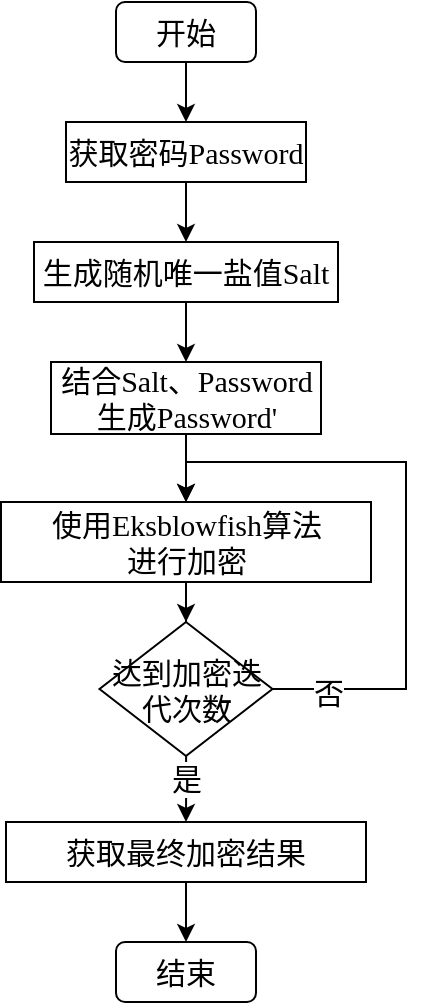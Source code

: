 <mxfile version="26.1.0">
  <diagram name="第 1 页" id="bvHiWAN2nZYwP-S__BpO">
    <mxGraphModel dx="530" dy="267" grid="1" gridSize="10" guides="1" tooltips="1" connect="1" arrows="1" fold="1" page="1" pageScale="1" pageWidth="827" pageHeight="1169" math="0" shadow="0">
      <root>
        <mxCell id="0" />
        <mxCell id="1" parent="0" />
        <mxCell id="Jep-8i6kxvov_q0YC4sI-16" style="edgeStyle=orthogonalEdgeStyle;rounded=0;orthogonalLoop=1;jettySize=auto;html=1;exitX=0.5;exitY=1;exitDx=0;exitDy=0;fontFamily=宋体;fontSize=15;" parent="1" source="Jep-8i6kxvov_q0YC4sI-1" target="Jep-8i6kxvov_q0YC4sI-3" edge="1">
          <mxGeometry relative="1" as="geometry" />
        </mxCell>
        <mxCell id="Jep-8i6kxvov_q0YC4sI-1" value="开始" style="rounded=1;whiteSpace=wrap;html=1;fontFamily=宋体;fontSize=15;" parent="1" vertex="1">
          <mxGeometry x="360" y="90" width="70" height="30" as="geometry" />
        </mxCell>
        <mxCell id="Jep-8i6kxvov_q0YC4sI-17" style="edgeStyle=orthogonalEdgeStyle;rounded=0;orthogonalLoop=1;jettySize=auto;html=1;exitX=0.5;exitY=1;exitDx=0;exitDy=0;entryX=0.5;entryY=0;entryDx=0;entryDy=0;fontFamily=宋体;fontSize=15;" parent="1" source="Jep-8i6kxvov_q0YC4sI-3" target="Jep-8i6kxvov_q0YC4sI-5" edge="1">
          <mxGeometry relative="1" as="geometry" />
        </mxCell>
        <mxCell id="Jep-8i6kxvov_q0YC4sI-3" value="获取密码&lt;font face=&quot;Times New Roman&quot;&gt;Password&lt;/font&gt;" style="rounded=0;whiteSpace=wrap;html=1;fontFamily=宋体;fontSize=15;" parent="1" vertex="1">
          <mxGeometry x="335" y="150" width="120" height="30" as="geometry" />
        </mxCell>
        <mxCell id="Jep-8i6kxvov_q0YC4sI-18" style="edgeStyle=orthogonalEdgeStyle;rounded=0;orthogonalLoop=1;jettySize=auto;html=1;entryX=0.5;entryY=0;entryDx=0;entryDy=0;fontFamily=宋体;fontSize=15;" parent="1" source="Jep-8i6kxvov_q0YC4sI-5" target="Jep-8i6kxvov_q0YC4sI-6" edge="1">
          <mxGeometry relative="1" as="geometry" />
        </mxCell>
        <mxCell id="Jep-8i6kxvov_q0YC4sI-5" value="生成随机唯一盐值&lt;font face=&quot;Times New Roman&quot;&gt;Salt&lt;/font&gt;" style="rounded=0;whiteSpace=wrap;html=1;fontFamily=宋体;fontSize=15;" parent="1" vertex="1">
          <mxGeometry x="319" y="210" width="152" height="30" as="geometry" />
        </mxCell>
        <mxCell id="Jep-8i6kxvov_q0YC4sI-15" style="edgeStyle=orthogonalEdgeStyle;rounded=0;orthogonalLoop=1;jettySize=auto;html=1;entryX=0.5;entryY=0;entryDx=0;entryDy=0;fontFamily=宋体;fontSize=15;" parent="1" source="Jep-8i6kxvov_q0YC4sI-6" target="Jep-8i6kxvov_q0YC4sI-7" edge="1">
          <mxGeometry relative="1" as="geometry" />
        </mxCell>
        <mxCell id="Jep-8i6kxvov_q0YC4sI-6" value="结合&lt;font face=&quot;Times New Roman&quot;&gt;Salt、Password&lt;/font&gt;&lt;br&gt;生成&lt;font face=&quot;Times New Roman&quot;&gt;Password&#39;&lt;/font&gt;" style="rounded=0;whiteSpace=wrap;html=1;fontFamily=宋体;fontSize=15;" parent="1" vertex="1">
          <mxGeometry x="327.5" y="270" width="135" height="36" as="geometry" />
        </mxCell>
        <mxCell id="Jep-8i6kxvov_q0YC4sI-12" style="edgeStyle=orthogonalEdgeStyle;rounded=0;orthogonalLoop=1;jettySize=auto;html=1;entryX=0.5;entryY=0;entryDx=0;entryDy=0;fontFamily=宋体;fontSize=15;" parent="1" source="Jep-8i6kxvov_q0YC4sI-7" target="Jep-8i6kxvov_q0YC4sI-9" edge="1">
          <mxGeometry relative="1" as="geometry" />
        </mxCell>
        <mxCell id="Jep-8i6kxvov_q0YC4sI-7" value="&lt;div&gt;使用&lt;font face=&quot;Times New Roman&quot;&gt;Eksblowfish&lt;/font&gt;算法&lt;/div&gt;&lt;div&gt;进行加密&lt;/div&gt;" style="rounded=0;whiteSpace=wrap;html=1;align=center;fontFamily=宋体;fontSize=15;" parent="1" vertex="1">
          <mxGeometry x="302.5" y="340" width="185" height="40" as="geometry" />
        </mxCell>
        <mxCell id="Jep-8i6kxvov_q0YC4sI-13" style="edgeStyle=orthogonalEdgeStyle;rounded=0;orthogonalLoop=1;jettySize=auto;html=1;fontFamily=宋体;fontSize=15;" parent="1" source="Jep-8i6kxvov_q0YC4sI-9" target="Jep-8i6kxvov_q0YC4sI-10" edge="1">
          <mxGeometry relative="1" as="geometry" />
        </mxCell>
        <mxCell id="Jep-8i6kxvov_q0YC4sI-20" value="是" style="edgeLabel;html=1;align=center;verticalAlign=middle;resizable=0;points=[];fontFamily=宋体;fontSize=15;" parent="Jep-8i6kxvov_q0YC4sI-13" vertex="1" connectable="0">
          <mxGeometry x="-0.684" relative="1" as="geometry">
            <mxPoint y="6" as="offset" />
          </mxGeometry>
        </mxCell>
        <mxCell id="Jep-8i6kxvov_q0YC4sI-14" style="edgeStyle=orthogonalEdgeStyle;rounded=0;orthogonalLoop=1;jettySize=auto;html=1;entryX=0.5;entryY=0;entryDx=0;entryDy=0;exitX=1;exitY=0.5;exitDx=0;exitDy=0;fontFamily=宋体;fontSize=15;" parent="1" source="Jep-8i6kxvov_q0YC4sI-9" edge="1">
          <mxGeometry relative="1" as="geometry">
            <mxPoint x="395" y="340" as="targetPoint" />
            <mxPoint x="424.733" y="430.037" as="sourcePoint" />
            <Array as="points">
              <mxPoint x="505" y="434" />
              <mxPoint x="505" y="320" />
              <mxPoint x="395" y="320" />
            </Array>
          </mxGeometry>
        </mxCell>
        <mxCell id="Jep-8i6kxvov_q0YC4sI-21" value="否" style="edgeLabel;html=1;align=center;verticalAlign=middle;resizable=0;points=[];fontFamily=宋体;fontSize=15;" parent="Jep-8i6kxvov_q0YC4sI-14" vertex="1" connectable="0">
          <mxGeometry x="-0.826" y="-1" relative="1" as="geometry">
            <mxPoint as="offset" />
          </mxGeometry>
        </mxCell>
        <mxCell id="Jep-8i6kxvov_q0YC4sI-9" value="达到加密迭&lt;span style=&quot;background-color: transparent; color: light-dark(rgb(0, 0, 0), rgb(255, 255, 255));&quot;&gt;代次数&lt;/span&gt;" style="rhombus;whiteSpace=wrap;html=1;fontSize=15;fontFamily=宋体;" parent="1" vertex="1">
          <mxGeometry x="351.75" y="400" width="86.5" height="67" as="geometry" />
        </mxCell>
        <mxCell id="Jep-8i6kxvov_q0YC4sI-19" style="edgeStyle=orthogonalEdgeStyle;rounded=0;orthogonalLoop=1;jettySize=auto;html=1;fontFamily=宋体;fontSize=15;" parent="1" source="Jep-8i6kxvov_q0YC4sI-10" target="Jep-8i6kxvov_q0YC4sI-11" edge="1">
          <mxGeometry relative="1" as="geometry" />
        </mxCell>
        <mxCell id="Jep-8i6kxvov_q0YC4sI-10" value="&lt;div&gt;获取最终加密结果&lt;/div&gt;" style="rounded=0;whiteSpace=wrap;html=1;align=center;fontFamily=宋体;fontSize=15;" parent="1" vertex="1">
          <mxGeometry x="305" y="500" width="180" height="30" as="geometry" />
        </mxCell>
        <mxCell id="Jep-8i6kxvov_q0YC4sI-11" value="结束" style="rounded=1;whiteSpace=wrap;html=1;fontFamily=宋体;fontSize=15;" parent="1" vertex="1">
          <mxGeometry x="360" y="560" width="70" height="30" as="geometry" />
        </mxCell>
      </root>
    </mxGraphModel>
  </diagram>
</mxfile>
